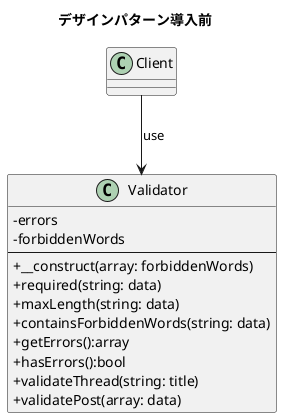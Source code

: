 @startuml beforeValidationClassDiagram
skinparam ClassAttributeIconSize 0
title デザインパターン導入前
class Client

class Validator{
  -errors
  -forbiddenWords
  --
  +__construct(array: forbiddenWords)
  +required(string: data)
  +maxLength(string: data)
  +containsForbiddenWords(string: data)
  +getErrors():array
  +hasErrors():bool
  +validateThread(string: title)
  +validatePost(array: data)
}

Client-->Validator: use


@enduml